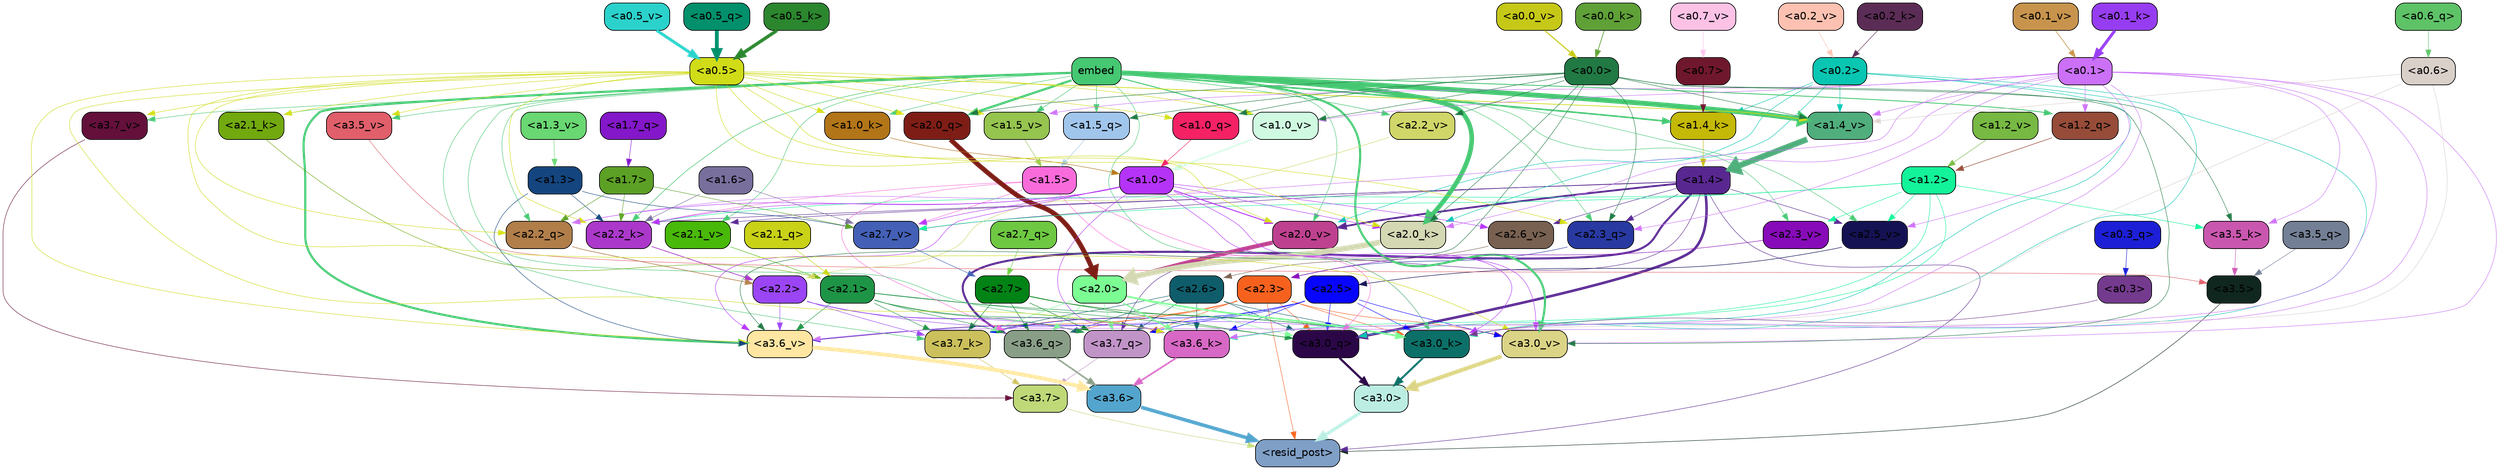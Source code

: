 strict digraph "" {
	graph [bgcolor=transparent,
		layout=dot,
		overlap=false,
		splines=true
	];
	"<a3.7>"	[color=black,
		fillcolor="#bfd878",
		fontname=Helvetica,
		shape=box,
		style="filled, rounded"];
	"<resid_post>"	[color=black,
		fillcolor="#7f9fc7",
		fontname=Helvetica,
		shape=box,
		style="filled, rounded"];
	"<a3.7>" -> "<resid_post>"	[color="#bfd878",
		penwidth=0.6];
	"<a3.6>"	[color=black,
		fillcolor="#53a5cd",
		fontname=Helvetica,
		shape=box,
		style="filled, rounded"];
	"<a3.6>" -> "<resid_post>"	[color="#53a5cd",
		penwidth=4.646730065345764];
	"<a3.5>"	[color=black,
		fillcolor="#10271f",
		fontname=Helvetica,
		shape=box,
		style="filled, rounded"];
	"<a3.5>" -> "<resid_post>"	[color="#10271f",
		penwidth=0.6];
	"<a3.0>"	[color=black,
		fillcolor="#bcede3",
		fontname=Helvetica,
		shape=box,
		style="filled, rounded"];
	"<a3.0>" -> "<resid_post>"	[color="#bcede3",
		penwidth=4.323132634162903];
	"<a2.3>"	[color=black,
		fillcolor="#f6621d",
		fontname=Helvetica,
		shape=box,
		style="filled, rounded"];
	"<a2.3>" -> "<resid_post>"	[color="#f6621d",
		penwidth=0.6];
	"<a3.7_q>"	[color=black,
		fillcolor="#c194c8",
		fontname=Helvetica,
		shape=box,
		style="filled, rounded"];
	"<a2.3>" -> "<a3.7_q>"	[color="#f6621d",
		penwidth=0.6];
	"<a3.6_q>"	[color=black,
		fillcolor="#899e87",
		fontname=Helvetica,
		shape=box,
		style="filled, rounded"];
	"<a2.3>" -> "<a3.6_q>"	[color="#f6621d",
		penwidth=0.6];
	"<a3.0_q>"	[color=black,
		fillcolor="#2b0748",
		fontname=Helvetica,
		shape=box,
		style="filled, rounded"];
	"<a2.3>" -> "<a3.0_q>"	[color="#f6621d",
		penwidth=0.6];
	"<a3.7_k>"	[color=black,
		fillcolor="#cbc05b",
		fontname=Helvetica,
		shape=box,
		style="filled, rounded"];
	"<a2.3>" -> "<a3.7_k>"	[color="#f6621d",
		penwidth=0.6];
	"<a3.0_k>"	[color=black,
		fillcolor="#0c7068",
		fontname=Helvetica,
		shape=box,
		style="filled, rounded"];
	"<a2.3>" -> "<a3.0_k>"	[color="#f6621d",
		penwidth=0.6];
	"<a3.6_v>"	[color=black,
		fillcolor="#ffe6a2",
		fontname=Helvetica,
		shape=box,
		style="filled, rounded"];
	"<a2.3>" -> "<a3.6_v>"	[color="#f6621d",
		penwidth=0.6];
	"<a3.0_v>"	[color=black,
		fillcolor="#dbd486",
		fontname=Helvetica,
		shape=box,
		style="filled, rounded"];
	"<a2.3>" -> "<a3.0_v>"	[color="#f6621d",
		penwidth=0.6];
	"<a1.4>"	[color=black,
		fillcolor="#582790",
		fontname=Helvetica,
		shape=box,
		style="filled, rounded"];
	"<a1.4>" -> "<resid_post>"	[color="#582790",
		penwidth=0.6];
	"<a1.4>" -> "<a3.7_q>"	[color="#582790",
		penwidth=0.6];
	"<a1.4>" -> "<a3.6_q>"	[color="#582790",
		penwidth=2.700703263282776];
	"<a1.4>" -> "<a3.0_q>"	[color="#582790",
		penwidth=3.34255850315094];
	"<a2.3_q>"	[color=black,
		fillcolor="#2839a1",
		fontname=Helvetica,
		shape=box,
		style="filled, rounded"];
	"<a1.4>" -> "<a2.3_q>"	[color="#582790",
		penwidth=0.6];
	"<a2.2_k>"	[color=black,
		fillcolor="#ab38ca",
		fontname=Helvetica,
		shape=box,
		style="filled, rounded"];
	"<a1.4>" -> "<a2.2_k>"	[color="#582790",
		penwidth=0.6];
	"<a2.7_v>"	[color=black,
		fillcolor="#4360b6",
		fontname=Helvetica,
		shape=box,
		style="filled, rounded"];
	"<a1.4>" -> "<a2.7_v>"	[color="#582790",
		penwidth=0.6];
	"<a2.6_v>"	[color=black,
		fillcolor="#786151",
		fontname=Helvetica,
		shape=box,
		style="filled, rounded"];
	"<a1.4>" -> "<a2.6_v>"	[color="#582790",
		penwidth=0.6];
	"<a2.5_v>"	[color=black,
		fillcolor="#151254",
		fontname=Helvetica,
		shape=box,
		style="filled, rounded"];
	"<a1.4>" -> "<a2.5_v>"	[color="#582790",
		penwidth=0.6];
	"<a2.1_v>"	[color=black,
		fillcolor="#49b909",
		fontname=Helvetica,
		shape=box,
		style="filled, rounded"];
	"<a1.4>" -> "<a2.1_v>"	[color="#582790",
		penwidth=0.6];
	"<a2.0_v>"	[color=black,
		fillcolor="#be418f",
		fontname=Helvetica,
		shape=box,
		style="filled, rounded"];
	"<a1.4>" -> "<a2.0_v>"	[color="#582790",
		penwidth=2.387977123260498];
	"<a3.7_q>" -> "<a3.7>"	[color="#c194c8",
		penwidth=0.6];
	"<a3.6_q>" -> "<a3.6>"	[color="#899e87",
		penwidth=2.03758105635643];
	"<a3.5_q>"	[color=black,
		fillcolor="#737f94",
		fontname=Helvetica,
		shape=box,
		style="filled, rounded"];
	"<a3.5_q>" -> "<a3.5>"	[color="#737f94",
		penwidth=0.6];
	"<a3.0_q>" -> "<a3.0>"	[color="#2b0748",
		penwidth=2.8638100624084473];
	"<a3.7_k>" -> "<a3.7>"	[color="#cbc05b",
		penwidth=0.6];
	"<a3.6_k>"	[color=black,
		fillcolor="#d768c5",
		fontname=Helvetica,
		shape=box,
		style="filled, rounded"];
	"<a3.6_k>" -> "<a3.6>"	[color="#d768c5",
		penwidth=2.174198240041733];
	"<a3.5_k>"	[color=black,
		fillcolor="#ca57af",
		fontname=Helvetica,
		shape=box,
		style="filled, rounded"];
	"<a3.5_k>" -> "<a3.5>"	[color="#ca57af",
		penwidth=0.6];
	"<a3.0_k>" -> "<a3.0>"	[color="#0c7068",
		penwidth=2.6274144649505615];
	"<a3.7_v>"	[color=black,
		fillcolor="#64103b",
		fontname=Helvetica,
		shape=box,
		style="filled, rounded"];
	"<a3.7_v>" -> "<a3.7>"	[color="#64103b",
		penwidth=0.6];
	"<a3.6_v>" -> "<a3.6>"	[color="#ffe6a2",
		penwidth=5.002329230308533];
	"<a3.5_v>"	[color=black,
		fillcolor="#e05f6b",
		fontname=Helvetica,
		shape=box,
		style="filled, rounded"];
	"<a3.5_v>" -> "<a3.5>"	[color="#e05f6b",
		penwidth=0.6];
	"<a3.0_v>" -> "<a3.0>"	[color="#dbd486",
		penwidth=5.188832879066467];
	"<a2.7>"	[color=black,
		fillcolor="#018315",
		fontname=Helvetica,
		shape=box,
		style="filled, rounded"];
	"<a2.7>" -> "<a3.7_q>"	[color="#018315",
		penwidth=0.6];
	"<a2.7>" -> "<a3.6_q>"	[color="#018315",
		penwidth=0.6];
	"<a2.7>" -> "<a3.0_q>"	[color="#018315",
		penwidth=0.6];
	"<a2.7>" -> "<a3.7_k>"	[color="#018315",
		penwidth=0.6];
	"<a2.7>" -> "<a3.0_k>"	[color="#018315",
		penwidth=0.6];
	"<a2.6>"	[color=black,
		fillcolor="#0f5d6b",
		fontname=Helvetica,
		shape=box,
		style="filled, rounded"];
	"<a2.6>" -> "<a3.7_q>"	[color="#0f5d6b",
		penwidth=0.6];
	"<a2.6>" -> "<a3.6_q>"	[color="#0f5d6b",
		penwidth=0.6];
	"<a2.6>" -> "<a3.0_q>"	[color="#0f5d6b",
		penwidth=0.6];
	"<a2.6>" -> "<a3.7_k>"	[color="#0f5d6b",
		penwidth=0.6];
	"<a2.6>" -> "<a3.6_k>"	[color="#0f5d6b",
		penwidth=0.6];
	"<a2.6>" -> "<a3.0_k>"	[color="#0f5d6b",
		penwidth=0.6];
	"<a2.5>"	[color=black,
		fillcolor="#0805ff",
		fontname=Helvetica,
		shape=box,
		style="filled, rounded"];
	"<a2.5>" -> "<a3.7_q>"	[color="#0805ff",
		penwidth=0.6];
	"<a2.5>" -> "<a3.0_q>"	[color="#0805ff",
		penwidth=0.6];
	"<a2.5>" -> "<a3.7_k>"	[color="#0805ff",
		penwidth=0.6];
	"<a2.5>" -> "<a3.6_k>"	[color="#0805ff",
		penwidth=0.6];
	"<a2.5>" -> "<a3.0_k>"	[color="#0805ff",
		penwidth=0.6];
	"<a2.5>" -> "<a3.6_v>"	[color="#0805ff",
		penwidth=0.6];
	"<a2.5>" -> "<a3.0_v>"	[color="#0805ff",
		penwidth=0.6];
	"<a2.2>"	[color=black,
		fillcolor="#9b45f5",
		fontname=Helvetica,
		shape=box,
		style="filled, rounded"];
	"<a2.2>" -> "<a3.7_q>"	[color="#9b45f5",
		penwidth=0.6];
	"<a2.2>" -> "<a3.7_k>"	[color="#9b45f5",
		penwidth=0.6];
	"<a2.2>" -> "<a3.6_k>"	[color="#9b45f5",
		penwidth=0.6];
	"<a2.2>" -> "<a3.0_k>"	[color="#9b45f5",
		penwidth=0.6];
	"<a2.2>" -> "<a3.6_v>"	[color="#9b45f5",
		penwidth=0.6];
	"<a2.1>"	[color=black,
		fillcolor="#1e9446",
		fontname=Helvetica,
		shape=box,
		style="filled, rounded"];
	"<a2.1>" -> "<a3.7_q>"	[color="#1e9446",
		penwidth=0.6];
	"<a2.1>" -> "<a3.6_q>"	[color="#1e9446",
		penwidth=0.6];
	"<a2.1>" -> "<a3.0_q>"	[color="#1e9446",
		penwidth=0.6];
	"<a2.1>" -> "<a3.7_k>"	[color="#1e9446",
		penwidth=0.6];
	"<a2.1>" -> "<a3.6_k>"	[color="#1e9446",
		penwidth=0.6];
	"<a2.1>" -> "<a3.0_k>"	[color="#1e9446",
		penwidth=0.6];
	"<a2.1>" -> "<a3.6_v>"	[color="#1e9446",
		penwidth=0.6];
	"<a2.0>"	[color=black,
		fillcolor="#7bfd93",
		fontname=Helvetica,
		shape=box,
		style="filled, rounded"];
	"<a2.0>" -> "<a3.7_q>"	[color="#7bfd93",
		penwidth=0.6];
	"<a2.0>" -> "<a3.6_q>"	[color="#7bfd93",
		penwidth=0.6];
	"<a2.0>" -> "<a3.0_q>"	[color="#7bfd93",
		penwidth=0.6];
	"<a2.0>" -> "<a3.7_k>"	[color="#7bfd93",
		penwidth=0.6];
	"<a2.0>" -> "<a3.6_k>"	[color="#7bfd93",
		penwidth=1.6454488784074783];
	"<a2.0>" -> "<a3.0_k>"	[color="#7bfd93",
		penwidth=2.2218968719244003];
	"<a1.5>"	[color=black,
		fillcolor="#f96bdb",
		fontname=Helvetica,
		shape=box,
		style="filled, rounded"];
	"<a1.5>" -> "<a3.6_q>"	[color="#f96bdb",
		penwidth=0.6];
	"<a1.5>" -> "<a3.0_q>"	[color="#f96bdb",
		penwidth=0.6];
	"<a1.5>" -> "<a3.0_k>"	[color="#f96bdb",
		penwidth=0.6];
	"<a1.5>" -> "<a2.2_k>"	[color="#f96bdb",
		penwidth=0.6];
	"<a1.5>" -> "<a2.7_v>"	[color="#f96bdb",
		penwidth=0.6];
	"<a0.2>"	[color=black,
		fillcolor="#08c6b1",
		fontname=Helvetica,
		shape=box,
		style="filled, rounded"];
	"<a0.2>" -> "<a3.0_q>"	[color="#08c6b1",
		penwidth=0.6];
	"<a0.2>" -> "<a3.6_k>"	[color="#08c6b1",
		penwidth=0.6];
	"<a0.2>" -> "<a3.0_k>"	[color="#08c6b1",
		penwidth=0.6];
	"<a2.0_k>"	[color=black,
		fillcolor="#d4d8b3",
		fontname=Helvetica,
		shape=box,
		style="filled, rounded"];
	"<a0.2>" -> "<a2.0_k>"	[color="#08c6b1",
		penwidth=0.6];
	"<a0.2>" -> "<a2.0_v>"	[color="#08c6b1",
		penwidth=0.6];
	"<a1.4_k>"	[color=black,
		fillcolor="#c5b907",
		fontname=Helvetica,
		shape=box,
		style="filled, rounded"];
	"<a0.2>" -> "<a1.4_k>"	[color="#08c6b1",
		penwidth=0.6];
	"<a1.4_v>"	[color=black,
		fillcolor="#50ae7d",
		fontname=Helvetica,
		shape=box,
		style="filled, rounded"];
	"<a0.2>" -> "<a1.4_v>"	[color="#08c6b1",
		penwidth=0.6];
	embed	[color=black,
		fillcolor="#46c772",
		fontname=Helvetica,
		shape=box,
		style="filled, rounded"];
	embed -> "<a3.7_k>"	[color="#46c772",
		penwidth=0.6];
	embed -> "<a3.6_k>"	[color="#46c772",
		penwidth=0.6];
	embed -> "<a3.0_k>"	[color="#46c772",
		penwidth=0.6];
	embed -> "<a3.7_v>"	[color="#46c772",
		penwidth=0.6];
	embed -> "<a3.6_v>"	[color="#46c772",
		penwidth=2.8301228284835815];
	embed -> "<a3.5_v>"	[color="#46c772",
		penwidth=0.6];
	embed -> "<a3.0_v>"	[color="#46c772",
		penwidth=2.7660785913467407];
	embed -> "<a2.3_q>"	[color="#46c772",
		penwidth=0.6];
	"<a2.2_q>"	[color=black,
		fillcolor="#b17e4a",
		fontname=Helvetica,
		shape=box,
		style="filled, rounded"];
	embed -> "<a2.2_q>"	[color="#46c772",
		penwidth=0.6];
	"<a2.0_q>"	[color=black,
		fillcolor="#7e1d16",
		fontname=Helvetica,
		shape=box,
		style="filled, rounded"];
	embed -> "<a2.0_q>"	[color="#46c772",
		penwidth=2.918822765350342];
	embed -> "<a2.2_k>"	[color="#46c772",
		penwidth=0.7099294662475586];
	"<a2.1_k>"	[color=black,
		fillcolor="#71a90f",
		fontname=Helvetica,
		shape=box,
		style="filled, rounded"];
	embed -> "<a2.1_k>"	[color="#46c772",
		penwidth=0.6];
	embed -> "<a2.0_k>"	[color="#46c772",
		penwidth=6.075345039367676];
	embed -> "<a2.5_v>"	[color="#46c772",
		penwidth=0.6];
	"<a2.3_v>"	[color=black,
		fillcolor="#870bb9",
		fontname=Helvetica,
		shape=box,
		style="filled, rounded"];
	embed -> "<a2.3_v>"	[color="#46c772",
		penwidth=0.6];
	"<a2.2_v>"	[color=black,
		fillcolor="#d0d668",
		fontname=Helvetica,
		shape=box,
		style="filled, rounded"];
	embed -> "<a2.2_v>"	[color="#46c772",
		penwidth=0.6909599304199219];
	embed -> "<a2.1_v>"	[color="#46c772",
		penwidth=0.6];
	embed -> "<a2.0_v>"	[color="#46c772",
		penwidth=0.6];
	"<a1.5_q>"	[color=black,
		fillcolor="#a1c6ec",
		fontname=Helvetica,
		shape=box,
		style="filled, rounded"];
	embed -> "<a1.5_q>"	[color="#46c772",
		penwidth=0.6];
	"<a1.2_q>"	[color=black,
		fillcolor="#964c39",
		fontname=Helvetica,
		shape=box,
		style="filled, rounded"];
	embed -> "<a1.2_q>"	[color="#46c772",
		penwidth=1.1075286865234375];
	embed -> "<a1.4_k>"	[color="#46c772",
		penwidth=2.043105125427246];
	"<a1.0_k>"	[color=black,
		fillcolor="#b27518",
		fontname=Helvetica,
		shape=box,
		style="filled, rounded"];
	embed -> "<a1.0_k>"	[color="#46c772",
		penwidth=0.6];
	"<a1.5_v>"	[color=black,
		fillcolor="#95c44f",
		fontname=Helvetica,
		shape=box,
		style="filled, rounded"];
	embed -> "<a1.5_v>"	[color="#46c772",
		penwidth=0.6];
	embed -> "<a1.4_v>"	[color="#46c772",
		penwidth=6.46385931968689];
	"<a1.0_v>"	[color=black,
		fillcolor="#cffae1",
		fontname=Helvetica,
		shape=box,
		style="filled, rounded"];
	embed -> "<a1.0_v>"	[color="#46c772",
		penwidth=1.273291826248169];
	"<a1.2>"	[color=black,
		fillcolor="#13f399",
		fontname=Helvetica,
		shape=box,
		style="filled, rounded"];
	"<a1.2>" -> "<a3.6_k>"	[color="#13f399",
		penwidth=0.6];
	"<a1.2>" -> "<a3.5_k>"	[color="#13f399",
		penwidth=0.6];
	"<a1.2>" -> "<a3.0_k>"	[color="#13f399",
		penwidth=0.6];
	"<a1.2>" -> "<a2.2_k>"	[color="#13f399",
		penwidth=0.6];
	"<a1.2>" -> "<a2.7_v>"	[color="#13f399",
		penwidth=0.6];
	"<a1.2>" -> "<a2.5_v>"	[color="#13f399",
		penwidth=0.6];
	"<a1.2>" -> "<a2.3_v>"	[color="#13f399",
		penwidth=0.6];
	"<a1.0>"	[color=black,
		fillcolor="#b433f7",
		fontname=Helvetica,
		shape=box,
		style="filled, rounded"];
	"<a1.0>" -> "<a3.6_k>"	[color="#b433f7",
		penwidth=0.6];
	"<a1.0>" -> "<a3.0_k>"	[color="#b433f7",
		penwidth=0.6];
	"<a1.0>" -> "<a3.6_v>"	[color="#b433f7",
		penwidth=0.6];
	"<a1.0>" -> "<a3.0_v>"	[color="#b433f7",
		penwidth=0.6];
	"<a1.0>" -> "<a2.2_q>"	[color="#b433f7",
		penwidth=0.6];
	"<a1.0>" -> "<a2.2_k>"	[color="#b433f7",
		penwidth=0.6];
	"<a1.0>" -> "<a2.0_k>"	[color="#b433f7",
		penwidth=0.6];
	"<a1.0>" -> "<a2.7_v>"	[color="#b433f7",
		penwidth=0.6];
	"<a1.0>" -> "<a2.6_v>"	[color="#b433f7",
		penwidth=0.6];
	"<a1.0>" -> "<a2.0_v>"	[color="#b433f7",
		penwidth=1.2435333728790283];
	"<a0.6>"	[color=black,
		fillcolor="#dad0ca",
		fontname=Helvetica,
		shape=box,
		style="filled, rounded"];
	"<a0.6>" -> "<a3.6_k>"	[color="#dad0ca",
		penwidth=0.6];
	"<a0.6>" -> "<a3.0_k>"	[color="#dad0ca",
		penwidth=0.6];
	"<a0.6>" -> "<a1.4_v>"	[color="#dad0ca",
		penwidth=0.6];
	"<a0.5>"	[color=black,
		fillcolor="#d0dc17",
		fontname=Helvetica,
		shape=box,
		style="filled, rounded"];
	"<a0.5>" -> "<a3.6_k>"	[color="#d0dc17",
		penwidth=0.6];
	"<a0.5>" -> "<a3.7_v>"	[color="#d0dc17",
		penwidth=0.6];
	"<a0.5>" -> "<a3.6_v>"	[color="#d0dc17",
		penwidth=0.6];
	"<a0.5>" -> "<a3.5_v>"	[color="#d0dc17",
		penwidth=0.6];
	"<a0.5>" -> "<a3.0_v>"	[color="#d0dc17",
		penwidth=0.6124261617660522];
	"<a0.5>" -> "<a2.3_q>"	[color="#d0dc17",
		penwidth=0.6];
	"<a0.5>" -> "<a2.2_q>"	[color="#d0dc17",
		penwidth=0.6];
	"<a0.5>" -> "<a2.0_q>"	[color="#d0dc17",
		penwidth=0.6];
	"<a0.5>" -> "<a2.2_k>"	[color="#d0dc17",
		penwidth=0.6];
	"<a0.5>" -> "<a2.1_k>"	[color="#d0dc17",
		penwidth=0.6];
	"<a0.5>" -> "<a2.0_k>"	[color="#d0dc17",
		penwidth=0.6112704277038574];
	"<a0.5>" -> "<a2.0_v>"	[color="#d0dc17",
		penwidth=0.6];
	"<a1.0_q>"	[color=black,
		fillcolor="#f42165",
		fontname=Helvetica,
		shape=box,
		style="filled, rounded"];
	"<a0.5>" -> "<a1.0_q>"	[color="#d0dc17",
		penwidth=0.6];
	"<a0.5>" -> "<a1.0_k>"	[color="#d0dc17",
		penwidth=0.6];
	"<a0.5>" -> "<a1.5_v>"	[color="#d0dc17",
		penwidth=0.6];
	"<a0.5>" -> "<a1.4_v>"	[color="#d0dc17",
		penwidth=0.9145197868347168];
	"<a0.5>" -> "<a1.0_v>"	[color="#d0dc17",
		penwidth=0.6];
	"<a0.1>"	[color=black,
		fillcolor="#cb70f7",
		fontname=Helvetica,
		shape=box,
		style="filled, rounded"];
	"<a0.1>" -> "<a3.6_k>"	[color="#cb70f7",
		penwidth=0.6];
	"<a0.1>" -> "<a3.5_k>"	[color="#cb70f7",
		penwidth=0.6];
	"<a0.1>" -> "<a3.0_k>"	[color="#cb70f7",
		penwidth=0.6];
	"<a0.1>" -> "<a3.6_v>"	[color="#cb70f7",
		penwidth=0.6];
	"<a0.1>" -> "<a3.0_v>"	[color="#cb70f7",
		penwidth=0.6];
	"<a0.1>" -> "<a2.3_q>"	[color="#cb70f7",
		penwidth=0.6];
	"<a0.1>" -> "<a2.2_q>"	[color="#cb70f7",
		penwidth=0.6];
	"<a0.1>" -> "<a2.0_k>"	[color="#cb70f7",
		penwidth=0.6];
	"<a0.1>" -> "<a2.5_v>"	[color="#cb70f7",
		penwidth=0.6];
	"<a0.1>" -> "<a1.2_q>"	[color="#cb70f7",
		penwidth=0.6];
	"<a0.1>" -> "<a1.5_v>"	[color="#cb70f7",
		penwidth=0.6];
	"<a0.1>" -> "<a1.4_v>"	[color="#cb70f7",
		penwidth=0.6];
	"<a0.1>" -> "<a1.0_v>"	[color="#cb70f7",
		penwidth=0.6];
	"<a0.0>"	[color=black,
		fillcolor="#217944",
		fontname=Helvetica,
		shape=box,
		style="filled, rounded"];
	"<a0.0>" -> "<a3.5_k>"	[color="#217944",
		penwidth=0.6];
	"<a0.0>" -> "<a3.6_v>"	[color="#217944",
		penwidth=0.6];
	"<a0.0>" -> "<a3.0_v>"	[color="#217944",
		penwidth=0.6];
	"<a0.0>" -> "<a2.3_q>"	[color="#217944",
		penwidth=0.6];
	"<a0.0>" -> "<a2.0_q>"	[color="#217944",
		penwidth=0.6];
	"<a0.0>" -> "<a2.0_k>"	[color="#217944",
		penwidth=0.6];
	"<a0.0>" -> "<a2.2_v>"	[color="#217944",
		penwidth=0.6];
	"<a0.0>" -> "<a1.5_q>"	[color="#217944",
		penwidth=0.6];
	"<a0.0>" -> "<a1.0_q>"	[color="#217944",
		penwidth=0.6];
	"<a0.0>" -> "<a1.4_v>"	[color="#217944",
		penwidth=0.6];
	"<a0.0>" -> "<a1.0_v>"	[color="#217944",
		penwidth=0.6];
	"<a0.3>"	[color=black,
		fillcolor="#743a8e",
		fontname=Helvetica,
		shape=box,
		style="filled, rounded"];
	"<a0.3>" -> "<a3.0_k>"	[color="#743a8e",
		penwidth=0.6];
	"<a1.3>"	[color=black,
		fillcolor="#14457f",
		fontname=Helvetica,
		shape=box,
		style="filled, rounded"];
	"<a1.3>" -> "<a3.6_v>"	[color="#14457f",
		penwidth=0.6];
	"<a1.3>" -> "<a2.2_k>"	[color="#14457f",
		penwidth=0.6];
	"<a1.3>" -> "<a2.7_v>"	[color="#14457f",
		penwidth=0.6];
	"<a2.7_q>"	[color=black,
		fillcolor="#6ec842",
		fontname=Helvetica,
		shape=box,
		style="filled, rounded"];
	"<a2.7_q>" -> "<a2.7>"	[color="#6ec842",
		penwidth=0.6];
	"<a2.3_q>" -> "<a2.3>"	[color="#2839a1",
		penwidth=0.6];
	"<a2.2_q>" -> "<a2.2>"	[color="#b17e4a",
		penwidth=0.8114519119262695];
	"<a2.1_q>"	[color=black,
		fillcolor="#c9d217",
		fontname=Helvetica,
		shape=box,
		style="filled, rounded"];
	"<a2.1_q>" -> "<a2.1>"	[color="#c9d217",
		penwidth=0.6];
	"<a2.0_q>" -> "<a2.0>"	[color="#7e1d16",
		penwidth=6.2323237657547];
	"<a2.2_k>" -> "<a2.2>"	[color="#ab38ca",
		penwidth=0.9331893920898438];
	"<a2.1_k>" -> "<a2.1>"	[color="#71a90f",
		penwidth=0.6];
	"<a2.0_k>" -> "<a2.0>"	[color="#d4d8b3",
		penwidth=7.158664226531982];
	"<a2.7_v>" -> "<a2.7>"	[color="#4360b6",
		penwidth=0.6];
	"<a2.6_v>" -> "<a2.6>"	[color="#786151",
		penwidth=0.6];
	"<a2.5_v>" -> "<a2.5>"	[color="#151254",
		penwidth=0.6657319068908691];
	"<a2.3_v>" -> "<a2.3>"	[color="#870bb9",
		penwidth=0.6];
	"<a2.2_v>" -> "<a2.2>"	[color="#d0d668",
		penwidth=0.6];
	"<a2.1_v>" -> "<a2.1>"	[color="#49b909",
		penwidth=0.6];
	"<a2.0_v>" -> "<a2.0>"	[color="#be418f",
		penwidth=5.380099236965179];
	"<a1.7>"	[color=black,
		fillcolor="#5ca025",
		fontname=Helvetica,
		shape=box,
		style="filled, rounded"];
	"<a1.7>" -> "<a2.2_q>"	[color="#5ca025",
		penwidth=0.6];
	"<a1.7>" -> "<a2.2_k>"	[color="#5ca025",
		penwidth=0.6];
	"<a1.7>" -> "<a2.7_v>"	[color="#5ca025",
		penwidth=0.6];
	"<a1.6>"	[color=black,
		fillcolor="#786f9c",
		fontname=Helvetica,
		shape=box,
		style="filled, rounded"];
	"<a1.6>" -> "<a2.2_k>"	[color="#786f9c",
		penwidth=0.6];
	"<a1.6>" -> "<a2.7_v>"	[color="#786f9c",
		penwidth=0.6];
	"<a1.7_q>"	[color=black,
		fillcolor="#8317c9",
		fontname=Helvetica,
		shape=box,
		style="filled, rounded"];
	"<a1.7_q>" -> "<a1.7>"	[color="#8317c9",
		penwidth=0.6];
	"<a1.5_q>" -> "<a1.5>"	[color="#a1c6ec",
		penwidth=0.6];
	"<a1.2_q>" -> "<a1.2>"	[color="#964c39",
		penwidth=0.6965713500976562];
	"<a1.0_q>" -> "<a1.0>"	[color="#f42165",
		penwidth=0.6];
	"<a1.4_k>" -> "<a1.4>"	[color="#c5b907",
		penwidth=0.6];
	"<a1.0_k>" -> "<a1.0>"	[color="#b27518",
		penwidth=0.6];
	"<a1.5_v>" -> "<a1.5>"	[color="#95c44f",
		penwidth=0.6];
	"<a1.4_v>" -> "<a1.4>"	[color="#50ae7d",
		penwidth=7.649995803833008];
	"<a1.3_v>"	[color=black,
		fillcolor="#69d772",
		fontname=Helvetica,
		shape=box,
		style="filled, rounded"];
	"<a1.3_v>" -> "<a1.3>"	[color="#69d772",
		penwidth=0.6];
	"<a1.2_v>"	[color=black,
		fillcolor="#77b943",
		fontname=Helvetica,
		shape=box,
		style="filled, rounded"];
	"<a1.2_v>" -> "<a1.2>"	[color="#77b943",
		penwidth=0.6];
	"<a1.0_v>" -> "<a1.0>"	[color="#cffae1",
		penwidth=2.050852060317993];
	"<a0.7>"	[color=black,
		fillcolor="#6f172c",
		fontname=Helvetica,
		shape=box,
		style="filled, rounded"];
	"<a0.7>" -> "<a1.4_k>"	[color="#6f172c",
		penwidth=0.6];
	"<a0.6_q>"	[color=black,
		fillcolor="#5ec267",
		fontname=Helvetica,
		shape=box,
		style="filled, rounded"];
	"<a0.6_q>" -> "<a0.6>"	[color="#5ec267",
		penwidth=0.6];
	"<a0.5_q>"	[color=black,
		fillcolor="#01906b",
		fontname=Helvetica,
		shape=box,
		style="filled, rounded"];
	"<a0.5_q>" -> "<a0.5>"	[color="#01906b",
		penwidth=4.9415271282196045];
	"<a0.3_q>"	[color=black,
		fillcolor="#1c1fd6",
		fontname=Helvetica,
		shape=box,
		style="filled, rounded"];
	"<a0.3_q>" -> "<a0.3>"	[color="#1c1fd6",
		penwidth=0.6];
	"<a0.5_k>"	[color=black,
		fillcolor="#2b862e",
		fontname=Helvetica,
		shape=box,
		style="filled, rounded"];
	"<a0.5_k>" -> "<a0.5>"	[color="#2b862e",
		penwidth=4.382697105407715];
	"<a0.2_k>"	[color=black,
		fillcolor="#5b2c55",
		fontname=Helvetica,
		shape=box,
		style="filled, rounded"];
	"<a0.2_k>" -> "<a0.2>"	[color="#5b2c55",
		penwidth=0.6394491195678711];
	"<a0.1_k>"	[color=black,
		fillcolor="#973df1",
		fontname=Helvetica,
		shape=box,
		style="filled, rounded"];
	"<a0.1_k>" -> "<a0.1>"	[color="#973df1",
		penwidth=3.9428932666778564];
	"<a0.0_k>"	[color=black,
		fillcolor="#5fa037",
		fontname=Helvetica,
		shape=box,
		style="filled, rounded"];
	"<a0.0_k>" -> "<a0.0>"	[color="#5fa037",
		penwidth=0.9280776977539062];
	"<a0.7_v>"	[color=black,
		fillcolor="#fcc2e6",
		fontname=Helvetica,
		shape=box,
		style="filled, rounded"];
	"<a0.7_v>" -> "<a0.7>"	[color="#fcc2e6",
		penwidth=0.6];
	"<a0.5_v>"	[color=black,
		fillcolor="#2bd2cb",
		fontname=Helvetica,
		shape=box,
		style="filled, rounded"];
	"<a0.5_v>" -> "<a0.5>"	[color="#2bd2cb",
		penwidth=3.8846328258514404];
	"<a0.2_v>"	[color=black,
		fillcolor="#fdc1b1",
		fontname=Helvetica,
		shape=box,
		style="filled, rounded"];
	"<a0.2_v>" -> "<a0.2>"	[color="#fdc1b1",
		penwidth=0.6];
	"<a0.1_v>"	[color=black,
		fillcolor="#c8944d",
		fontname=Helvetica,
		shape=box,
		style="filled, rounded"];
	"<a0.1_v>" -> "<a0.1>"	[color="#c8944d",
		penwidth=0.8284716606140137];
	"<a0.0_v>"	[color=black,
		fillcolor="#c6c818",
		fontname=Helvetica,
		shape=box,
		style="filled, rounded"];
	"<a0.0_v>" -> "<a0.0>"	[color="#c6c818",
		penwidth=1.44976806640625];
}
